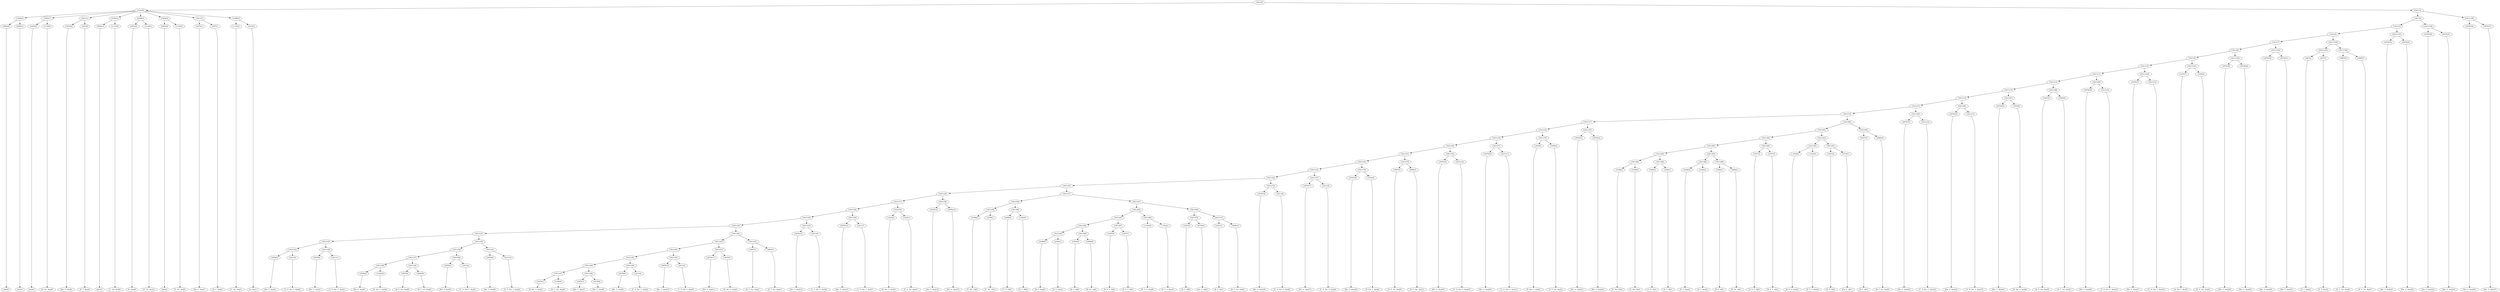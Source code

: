 digraph sample{
"L4952(0)"->"[Ais](0)"
"L4952(1)"->"[Ais](1)"
"L5262(0)"->"L4952(0)"
"L5262(0)"->"L4952(1)"
"L4952(2)"->"[Ais](2)"
"L1134(0)"->"[F  Gis  Ais](0)"
"L5262(1)"->"L4952(2)"
"L5262(1)"->"L1134(0)"
"L2076(0)"->"[Dis  G  Ais](0)"
"L407(0)"->"[D  F  Ais](0)"
"L5411(1)"->"L2076(0)"
"L5411(1)"->"L407(0)"
"L4952(3)"->"[Ais](3)"
"L1133(0)"->"[C  Gis  Ais](0)"
"L5262(2)"->"L4952(3)"
"L5262(2)"->"L1133(0)"
"L4374(0)"->"[G  Ais](0)"
"L1134(1)"->"[F  Gis  Ais](1)"
"L4384(0)"->"L4374(0)"
"L4384(0)"->"L1134(1)"
"L4952(4)"->"[Ais](4)"
"L1134(2)"->"[F  Gis  Ais](2)"
"L5262(3)"->"L4952(4)"
"L5262(3)"->"L1134(2)"
"L2076(1)"->"[Dis  G  Ais](1)"
"L407(1)"->"[D  F  Ais](1)"
"L5411(2)"->"L2076(1)"
"L5411(2)"->"L407(1)"
"L1133(1)"->"[C  Gis  Ais](1)"
"L4374(1)"->"[G  Ais](1)"
"L4386(0)"->"L1133(1)"
"L4386(0)"->"L4374(1)"
"L5103(0)"->"L5262(0)"
"L5103(0)"->"L5262(1)"
"L5103(0)"->"L5411(1)"
"L5103(0)"->"L5262(2)"
"L5103(0)"->"L4384(0)"
"L5103(0)"->"L5262(3)"
"L5103(0)"->"L5411(2)"
"L5103(0)"->"L4386(0)"
"L2076(2)"->"[Dis  G  Ais](2)"
"L2211(0)"->"[C  D  Dis  G  Ais](0)"
"L5411(33)"->"L2076(2)"
"L5411(33)"->"L2211(0)"
"L2076(3)"->"[Dis  G  Ais](3)"
"L2211(1)"->"[C  D  Dis  G  Ais](1)"
"L5411(34)"->"L2076(3)"
"L5411(34)"->"L2211(1)"
"L5411(32)"->"L5411(33)"
"L5411(32)"->"L5411(34)"
"L2076(4)"->"[Dis  G  Ais](4)"
"L1633(0)"->"[D  Dis  G  Ais](0)"
"L5411(38)"->"L2076(4)"
"L5411(38)"->"L1633(0)"
"L3047(0)"->"[D  E  Gis  Ais](0)"
"L4083(0)"->"[D  F  Gis  Ais](0)"
"L5411(39)"->"L3047(0)"
"L5411(39)"->"L4083(0)"
"L5411(37)"->"L5411(38)"
"L5411(37)"->"L5411(39)"
"L2076(5)"->"[Dis  G  Ais](5)"
"L2211(2)"->"[C  D  Dis  G  Ais](2)"
"L5411(40)"->"L2076(5)"
"L5411(40)"->"L2211(2)"
"L5411(36)"->"L5411(37)"
"L5411(36)"->"L5411(40)"
"L2076(6)"->"[Dis  G  Ais](6)"
"L2211(3)"->"[C  D  Dis  G  Ais](3)"
"L5411(41)"->"L2076(6)"
"L5411(41)"->"L2211(3)"
"L5411(35)"->"L5411(36)"
"L5411(35)"->"L5411(41)"
"L5411(31)"->"L5411(32)"
"L5411(31)"->"L5411(35)"
"L1633(1)"->"[D  Dis  G  Ais](1)"
"L3185(0)"->"[F  G  Gis  Ais](0)"
"L5411(47)"->"L1633(1)"
"L5411(47)"->"L3185(0)"
"L2076(7)"->"[Dis  G  Ais](7)"
"L2076(8)"->"[Dis  G  Ais](8)"
"L5411(48)"->"L2076(7)"
"L5411(48)"->"L2076(8)"
"L5411(46)"->"L5411(47)"
"L5411(46)"->"L5411(48)"
"L2076(9)"->"[Dis  G  Ais](9)"
"L2211(4)"->"[C  D  Dis  G  Ais](4)"
"L5411(49)"->"L2076(9)"
"L5411(49)"->"L2211(4)"
"L5411(45)"->"L5411(46)"
"L5411(45)"->"L5411(49)"
"L2076(10)"->"[Dis  G  Ais](10)"
"L2211(5)"->"[C  D  Dis  G  Ais](5)"
"L5411(50)"->"L2076(10)"
"L5411(50)"->"L2211(5)"
"L5411(44)"->"L5411(45)"
"L5411(44)"->"L5411(50)"
"L2076(11)"->"[Dis  G  Ais](11)"
"L1633(2)"->"[D  Dis  G  Ais](2)"
"L5411(51)"->"L2076(11)"
"L5411(51)"->"L1633(2)"
"L5411(43)"->"L5411(44)"
"L5411(43)"->"L5411(51)"
"L3047(1)"->"[D  E  Gis  Ais](1)"
"L4083(1)"->"[D  F  Gis  Ais](1)"
"L5411(52)"->"L3047(1)"
"L5411(52)"->"L4083(1)"
"L5411(42)"->"L5411(43)"
"L5411(42)"->"L5411(52)"
"L5411(30)"->"L5411(31)"
"L5411(30)"->"L5411(42)"
"L2076(12)"->"[Dis  G  Ais](12)"
"L2211(6)"->"[C  D  Dis  G  Ais](6)"
"L5411(53)"->"L2076(12)"
"L5411(53)"->"L2211(6)"
"L5411(29)"->"L5411(30)"
"L5411(29)"->"L5411(53)"
"L2076(13)"->"[Dis  G  Ais](13)"
"L2211(7)"->"[C  D  Dis  G  Ais](7)"
"L5411(54)"->"L2076(13)"
"L5411(54)"->"L2211(7)"
"L5411(28)"->"L5411(29)"
"L5411(28)"->"L5411(54)"
"L1633(3)"->"[D  Dis  G  Ais](3)"
"L3185(1)"->"[F  G  Gis  Ais](1)"
"L5411(55)"->"L1633(3)"
"L5411(55)"->"L3185(1)"
"L5411(27)"->"L5411(28)"
"L5411(27)"->"L5411(55)"
"L2076(14)"->"[Dis  G  Ais](14)"
"L2076(15)"->"[Dis  G  Ais](15)"
"L5411(56)"->"L2076(14)"
"L5411(56)"->"L2076(15)"
"L5411(26)"->"L5411(27)"
"L5411(26)"->"L5411(56)"
"L5198(0)"->"[C  Dis  G](0)"
"L5198(1)"->"[C  Dis  G](1)"
"L5411(59)"->"L5198(0)"
"L5411(59)"->"L5198(1)"
"L5296(0)"->"[C  D  G](0)"
"L3182(0)"->"[D  G  B](0)"
"L5411(60)"->"L5296(0)"
"L5411(60)"->"L3182(0)"
"L5411(58)"->"L5411(59)"
"L5411(58)"->"L5411(60)"
"L4180(0)"->"[D  G  Ais](0)"
"L4180(1)"->"[D  G  Ais](1)"
"L5411(65)"->"L4180(0)"
"L5411(65)"->"L4180(1)"
"L3562(0)"->"[D  G  A](0)"
"L4009(0)"->"[D  Fis  A](0)"
"L5411(66)"->"L3562(0)"
"L5411(66)"->"L4009(0)"
"L5411(64)"->"L5411(65)"
"L5411(64)"->"L5411(66)"
"L3337(0)"->"[D  E  F  A](0)"
"L3337(1)"->"[D  E  F  A](1)"
"L5411(67)"->"L3337(0)"
"L5411(67)"->"L3337(1)"
"L5411(63)"->"L5411(64)"
"L5411(63)"->"L5411(67)"
"L-1524(0)"->"[D  E  G  Ais](0)"
"L-1524(1)"->"[D  E  G  Ais](1)"
"L5411(68)"->"L-1524(0)"
"L5411(68)"->"L-1524(1)"
"L5411(62)"->"L5411(63)"
"L5411(62)"->"L5411(68)"
"L3207(0)"->"[D  F  A](0)"
"L2733(0)"->"[Cis  E  A](0)"
"L5411(70)"->"L3207(0)"
"L5411(70)"->"L2733(0)"
"L3207(1)"->"[D  F  A](1)"
"L4083(2)"->"[D  F  Gis  Ais](2)"
"L5411(71)"->"L3207(1)"
"L5411(71)"->"L4083(2)"
"L5411(69)"->"L5411(70)"
"L5411(69)"->"L5411(71)"
"L5411(61)"->"L5411(62)"
"L5411(61)"->"L5411(69)"
"L5411(57)"->"L5411(58)"
"L5411(57)"->"L5411(61)"
"L5411(25)"->"L5411(26)"
"L5411(25)"->"L5411(57)"
"L2076(16)"->"[Dis  G  Ais](16)"
"L2211(8)"->"[C  D  Dis  G  Ais](8)"
"L5411(72)"->"L2076(16)"
"L5411(72)"->"L2211(8)"
"L5411(24)"->"L5411(25)"
"L5411(24)"->"L5411(72)"
"L2076(17)"->"[Dis  G  Ais](17)"
"L2211(9)"->"[C  D  Dis  G  Ais](9)"
"L5411(73)"->"L2076(17)"
"L5411(73)"->"L2211(9)"
"L5411(23)"->"L5411(24)"
"L5411(23)"->"L5411(73)"
"L2076(18)"->"[Dis  G  Ais](18)"
"L1633(4)"->"[D  Dis  G  Ais](4)"
"L5411(74)"->"L2076(18)"
"L5411(74)"->"L1633(4)"
"L5411(22)"->"L5411(23)"
"L5411(22)"->"L5411(74)"
"L3047(2)"->"[D  E  Gis  Ais](2)"
"L4083(3)"->"[D  F  Gis  Ais](3)"
"L5411(75)"->"L3047(2)"
"L5411(75)"->"L4083(3)"
"L5411(21)"->"L5411(22)"
"L5411(21)"->"L5411(75)"
"L2076(19)"->"[Dis  G  Ais](19)"
"L2211(10)"->"[C  D  Dis  G  Ais](10)"
"L5411(76)"->"L2076(19)"
"L5411(76)"->"L2211(10)"
"L5411(20)"->"L5411(21)"
"L5411(20)"->"L5411(76)"
"L2076(20)"->"[Dis  G  Ais](20)"
"L2211(11)"->"[C  D  Dis  G  Ais](11)"
"L5411(77)"->"L2076(20)"
"L5411(77)"->"L2211(11)"
"L5411(19)"->"L5411(20)"
"L5411(19)"->"L5411(77)"
"L1633(5)"->"[D  Dis  G  Ais](5)"
"L3185(2)"->"[F  G  Gis  Ais](2)"
"L5411(78)"->"L1633(5)"
"L5411(78)"->"L3185(2)"
"L5411(18)"->"L5411(19)"
"L5411(18)"->"L5411(78)"
"L2076(21)"->"[Dis  G  Ais](21)"
"L2076(22)"->"[Dis  G  Ais](22)"
"L5411(79)"->"L2076(21)"
"L5411(79)"->"L2076(22)"
"L5411(17)"->"L5411(18)"
"L5411(17)"->"L5411(79)"
"L5198(2)"->"[C  Dis  G](2)"
"L5198(3)"->"[C  Dis  G](3)"
"L5411(85)"->"L5198(2)"
"L5411(85)"->"L5198(3)"
"L5296(1)"->"[C  D  G](1)"
"L3182(1)"->"[D  G  B](1)"
"L5411(86)"->"L5296(1)"
"L5411(86)"->"L3182(1)"
"L5411(84)"->"L5411(85)"
"L5411(84)"->"L5411(86)"
"L4180(2)"->"[D  G  Ais](2)"
"L4180(3)"->"[D  G  Ais](3)"
"L5411(88)"->"L4180(2)"
"L5411(88)"->"L4180(3)"
"L3562(1)"->"[D  G  A](1)"
"L4009(1)"->"[D  Fis  A](1)"
"L5411(89)"->"L3562(1)"
"L5411(89)"->"L4009(1)"
"L5411(87)"->"L5411(88)"
"L5411(87)"->"L5411(89)"
"L5411(83)"->"L5411(84)"
"L5411(83)"->"L5411(87)"
"L3337(2)"->"[D  E  F  A](2)"
"L3337(3)"->"[D  E  F  A](3)"
"L5411(90)"->"L3337(2)"
"L5411(90)"->"L3337(3)"
"L5411(82)"->"L5411(83)"
"L5411(82)"->"L5411(90)"
"L-1524(2)"->"[D  E  G  Ais](2)"
"L-1524(3)"->"[D  E  G  Ais](3)"
"L5411(92)"->"L-1524(2)"
"L5411(92)"->"L-1524(3)"
"L3207(2)"->"[D  F  A](2)"
"L2733(1)"->"[Cis  E  A](1)"
"L5411(93)"->"L3207(2)"
"L5411(93)"->"L2733(1)"
"L5411(91)"->"L5411(92)"
"L5411(91)"->"L5411(93)"
"L5411(81)"->"L5411(82)"
"L5411(81)"->"L5411(91)"
"L3207(3)"->"[D  F  A](3)"
"L4083(4)"->"[D  F  Gis  Ais](4)"
"L5411(94)"->"L3207(3)"
"L5411(94)"->"L4083(4)"
"L5411(80)"->"L5411(81)"
"L5411(80)"->"L5411(94)"
"L5411(16)"->"L5411(17)"
"L5411(16)"->"L5411(80)"
"L2076(23)"->"[Dis  G  Ais](23)"
"L2211(12)"->"[C  D  Dis  G  Ais](12)"
"L5411(95)"->"L2076(23)"
"L5411(95)"->"L2211(12)"
"L5411(15)"->"L5411(16)"
"L5411(15)"->"L5411(95)"
"L2076(24)"->"[Dis  G  Ais](24)"
"L2211(13)"->"[C  D  Dis  G  Ais](13)"
"L5411(96)"->"L2076(24)"
"L5411(96)"->"L2211(13)"
"L5411(14)"->"L5411(15)"
"L5411(14)"->"L5411(96)"
"L2076(25)"->"[Dis  G  Ais](25)"
"L1633(6)"->"[D  Dis  G  Ais](6)"
"L5411(97)"->"L2076(25)"
"L5411(97)"->"L1633(6)"
"L5411(13)"->"L5411(14)"
"L5411(13)"->"L5411(97)"
"L3047(3)"->"[D  E  Gis  Ais](3)"
"L4083(5)"->"[D  F  Gis  Ais](5)"
"L5411(98)"->"L3047(3)"
"L5411(98)"->"L4083(5)"
"L5411(12)"->"L5411(13)"
"L5411(12)"->"L5411(98)"
"L2076(26)"->"[Dis  G  Ais](26)"
"L2211(14)"->"[C  D  Dis  G  Ais](14)"
"L5411(99)"->"L2076(26)"
"L5411(99)"->"L2211(14)"
"L5411(11)"->"L5411(12)"
"L5411(11)"->"L5411(99)"
"L2076(27)"->"[Dis  G  Ais](27)"
"L2211(15)"->"[C  D  Dis  G  Ais](15)"
"L5411(100)"->"L2076(27)"
"L5411(100)"->"L2211(15)"
"L5411(10)"->"L5411(11)"
"L5411(10)"->"L5411(100)"
"L1633(7)"->"[D  Dis  G  Ais](7)"
"L3185(3)"->"[F  G  Gis  Ais](3)"
"L5411(101)"->"L1633(7)"
"L5411(101)"->"L3185(3)"
"L5411(9)"->"L5411(10)"
"L5411(9)"->"L5411(101)"
"L2076(28)"->"[Dis  G  Ais](28)"
"L2076(29)"->"[Dis  G  Ais](29)"
"L5411(102)"->"L2076(28)"
"L5411(102)"->"L2076(29)"
"L5411(8)"->"L5411(9)"
"L5411(8)"->"L5411(102)"
"L2076(30)"->"[Dis  G  Ais](30)"
"L2076(31)"->"[Dis  G  Ais](31)"
"L5411(103)"->"L2076(30)"
"L5411(103)"->"L2076(31)"
"L5411(7)"->"L5411(8)"
"L5411(7)"->"L5411(103)"
"L407(2)"->"[D  F  Ais](2)"
"L407(3)"->"[D  F  Ais](3)"
"L5411(105)"->"L407(2)"
"L5411(105)"->"L407(3)"
"L4083(6)"->"[D  F  Gis  Ais](6)"
"L4083(7)"->"[D  F  Gis  Ais](7)"
"L5411(106)"->"L4083(6)"
"L5411(106)"->"L4083(7)"
"L5411(104)"->"L5411(105)"
"L5411(104)"->"L5411(106)"
"L5411(6)"->"L5411(7)"
"L5411(6)"->"L5411(104)"
"L2076(32)"->"[Dis  G  Ais](32)"
"L2076(33)"->"[Dis  G  Ais](33)"
"L5411(107)"->"L2076(32)"
"L5411(107)"->"L2076(33)"
"L5411(5)"->"L5411(6)"
"L5411(5)"->"L5411(107)"
"L2076(34)"->"[Dis  G  Ais](34)"
"L2076(35)"->"[Dis  G  Ais](35)"
"L5411(108)"->"L2076(34)"
"L5411(108)"->"L2076(35)"
"L5411(4)"->"L5411(5)"
"L5411(4)"->"L5411(108)"
"L2076(36)"->"[Dis  G  Ais](36)"
"L2076(37)"->"[Dis  G  Ais](37)"
"L5411(109)"->"L2076(36)"
"L5411(109)"->"L2076(37)"
"L5411(3)"->"L5411(4)"
"L5411(3)"->"L5411(109)"
"L5411(0)"->"L5103(0)"
"L5411(0)"->"L5411(3)"
{rank = min; "L5411(0)"}
{rank = same; "L5103(0)"; "L5411(3)";}
{rank = same; "L5262(0)"; "L5262(1)"; "L5411(1)"; "L5262(2)"; "L4384(0)"; "L5262(3)"; "L5411(2)"; "L4386(0)"; "L5411(4)"; "L5411(109)";}
{rank = same; "L4952(0)"; "L4952(1)"; "L4952(2)"; "L1134(0)"; "L2076(0)"; "L407(0)"; "L4952(3)"; "L1133(0)"; "L4374(0)"; "L1134(1)"; "L4952(4)"; "L1134(2)"; "L2076(1)"; "L407(1)"; "L1133(1)"; "L4374(1)"; "L5411(5)"; "L5411(108)"; "L2076(36)"; "L2076(37)";}
{rank = same; "L5411(6)"; "L5411(107)"; "L2076(34)"; "L2076(35)";}
{rank = same; "L5411(7)"; "L5411(104)"; "L2076(32)"; "L2076(33)";}
{rank = same; "L5411(8)"; "L5411(103)"; "L5411(105)"; "L5411(106)";}
{rank = same; "L5411(9)"; "L5411(102)"; "L2076(30)"; "L2076(31)"; "L407(2)"; "L407(3)"; "L4083(6)"; "L4083(7)";}
{rank = same; "L5411(10)"; "L5411(101)"; "L2076(28)"; "L2076(29)";}
{rank = same; "L5411(11)"; "L5411(100)"; "L1633(7)"; "L3185(3)";}
{rank = same; "L5411(12)"; "L5411(99)"; "L2076(27)"; "L2211(15)";}
{rank = same; "L5411(13)"; "L5411(98)"; "L2076(26)"; "L2211(14)";}
{rank = same; "L5411(14)"; "L5411(97)"; "L3047(3)"; "L4083(5)";}
{rank = same; "L5411(15)"; "L5411(96)"; "L2076(25)"; "L1633(6)";}
{rank = same; "L5411(16)"; "L5411(95)"; "L2076(24)"; "L2211(13)";}
{rank = same; "L5411(17)"; "L5411(80)"; "L2076(23)"; "L2211(12)";}
{rank = same; "L5411(18)"; "L5411(79)"; "L5411(81)"; "L5411(94)";}
{rank = same; "L5411(19)"; "L5411(78)"; "L2076(21)"; "L2076(22)"; "L5411(82)"; "L5411(91)"; "L3207(3)"; "L4083(4)";}
{rank = same; "L5411(20)"; "L5411(77)"; "L1633(5)"; "L3185(2)"; "L5411(83)"; "L5411(90)"; "L5411(92)"; "L5411(93)";}
{rank = same; "L5411(21)"; "L5411(76)"; "L2076(20)"; "L2211(11)"; "L5411(84)"; "L5411(87)"; "L3337(2)"; "L3337(3)"; "L-1524(2)"; "L-1524(3)"; "L3207(2)"; "L2733(1)";}
{rank = same; "L5411(22)"; "L5411(75)"; "L2076(19)"; "L2211(10)"; "L5411(85)"; "L5411(86)"; "L5411(88)"; "L5411(89)";}
{rank = same; "L5411(23)"; "L5411(74)"; "L3047(2)"; "L4083(3)"; "L5198(2)"; "L5198(3)"; "L5296(1)"; "L3182(1)"; "L4180(2)"; "L4180(3)"; "L3562(1)"; "L4009(1)";}
{rank = same; "L5411(24)"; "L5411(73)"; "L2076(18)"; "L1633(4)";}
{rank = same; "L5411(25)"; "L5411(72)"; "L2076(17)"; "L2211(9)";}
{rank = same; "L5411(26)"; "L5411(57)"; "L2076(16)"; "L2211(8)";}
{rank = same; "L5411(27)"; "L5411(56)"; "L5411(58)"; "L5411(61)";}
{rank = same; "L5411(28)"; "L5411(55)"; "L2076(14)"; "L2076(15)"; "L5411(59)"; "L5411(60)"; "L5411(62)"; "L5411(69)";}
{rank = same; "L5411(29)"; "L5411(54)"; "L1633(3)"; "L3185(1)"; "L5198(0)"; "L5198(1)"; "L5296(0)"; "L3182(0)"; "L5411(63)"; "L5411(68)"; "L5411(70)"; "L5411(71)";}
{rank = same; "L5411(30)"; "L5411(53)"; "L2076(13)"; "L2211(7)"; "L5411(64)"; "L5411(67)"; "L-1524(0)"; "L-1524(1)"; "L3207(0)"; "L2733(0)"; "L3207(1)"; "L4083(2)";}
{rank = same; "L5411(31)"; "L5411(42)"; "L2076(12)"; "L2211(6)"; "L5411(65)"; "L5411(66)"; "L3337(0)"; "L3337(1)";}
{rank = same; "L5411(32)"; "L5411(35)"; "L5411(43)"; "L5411(52)"; "L4180(0)"; "L4180(1)"; "L3562(0)"; "L4009(0)";}
{rank = same; "L5411(33)"; "L5411(34)"; "L5411(36)"; "L5411(41)"; "L5411(44)"; "L5411(51)"; "L3047(1)"; "L4083(1)";}
{rank = same; "L2076(2)"; "L2211(0)"; "L2076(3)"; "L2211(1)"; "L5411(37)"; "L5411(40)"; "L2076(6)"; "L2211(3)"; "L5411(45)"; "L5411(50)"; "L2076(11)"; "L1633(2)";}
{rank = same; "L5411(38)"; "L5411(39)"; "L2076(5)"; "L2211(2)"; "L5411(46)"; "L5411(49)"; "L2076(10)"; "L2211(5)";}
{rank = same; "L2076(4)"; "L1633(0)"; "L3047(0)"; "L4083(0)"; "L5411(47)"; "L5411(48)"; "L2076(9)"; "L2211(4)";}
{rank = same; "L1633(1)"; "L3185(0)"; "L2076(7)"; "L2076(8)";}
{rank = max; "[Ais](0)"; "[Ais](1)"; "[Ais](2)"; "[Ais](3)"; "[Ais](4)"; "[C  D  Dis  G  Ais](0)"; "[C  D  Dis  G  Ais](1)"; "[C  D  Dis  G  Ais](10)"; "[C  D  Dis  G  Ais](11)"; "[C  D  Dis  G  Ais](12)"; "[C  D  Dis  G  Ais](13)"; "[C  D  Dis  G  Ais](14)"; "[C  D  Dis  G  Ais](15)"; "[C  D  Dis  G  Ais](2)"; "[C  D  Dis  G  Ais](3)"; "[C  D  Dis  G  Ais](4)"; "[C  D  Dis  G  Ais](5)"; "[C  D  Dis  G  Ais](6)"; "[C  D  Dis  G  Ais](7)"; "[C  D  Dis  G  Ais](8)"; "[C  D  Dis  G  Ais](9)"; "[C  D  G](0)"; "[C  D  G](1)"; "[C  Dis  G](0)"; "[C  Dis  G](1)"; "[C  Dis  G](2)"; "[C  Dis  G](3)"; "[C  Gis  Ais](0)"; "[C  Gis  Ais](1)"; "[Cis  E  A](0)"; "[Cis  E  A](1)"; "[D  Dis  G  Ais](0)"; "[D  Dis  G  Ais](1)"; "[D  Dis  G  Ais](2)"; "[D  Dis  G  Ais](3)"; "[D  Dis  G  Ais](4)"; "[D  Dis  G  Ais](5)"; "[D  Dis  G  Ais](6)"; "[D  Dis  G  Ais](7)"; "[D  E  F  A](0)"; "[D  E  F  A](1)"; "[D  E  F  A](2)"; "[D  E  F  A](3)"; "[D  E  G  Ais](0)"; "[D  E  G  Ais](1)"; "[D  E  G  Ais](2)"; "[D  E  G  Ais](3)"; "[D  E  Gis  Ais](0)"; "[D  E  Gis  Ais](1)"; "[D  E  Gis  Ais](2)"; "[D  E  Gis  Ais](3)"; "[D  F  A](0)"; "[D  F  A](1)"; "[D  F  A](2)"; "[D  F  A](3)"; "[D  F  Ais](0)"; "[D  F  Ais](1)"; "[D  F  Ais](2)"; "[D  F  Ais](3)"; "[D  F  Gis  Ais](0)"; "[D  F  Gis  Ais](1)"; "[D  F  Gis  Ais](2)"; "[D  F  Gis  Ais](3)"; "[D  F  Gis  Ais](4)"; "[D  F  Gis  Ais](5)"; "[D  F  Gis  Ais](6)"; "[D  F  Gis  Ais](7)"; "[D  Fis  A](0)"; "[D  Fis  A](1)"; "[D  G  A](0)"; "[D  G  A](1)"; "[D  G  Ais](0)"; "[D  G  Ais](1)"; "[D  G  Ais](2)"; "[D  G  Ais](3)"; "[D  G  B](0)"; "[D  G  B](1)"; "[Dis  G  Ais](0)"; "[Dis  G  Ais](1)"; "[Dis  G  Ais](10)"; "[Dis  G  Ais](11)"; "[Dis  G  Ais](12)"; "[Dis  G  Ais](13)"; "[Dis  G  Ais](14)"; "[Dis  G  Ais](15)"; "[Dis  G  Ais](16)"; "[Dis  G  Ais](17)"; "[Dis  G  Ais](18)"; "[Dis  G  Ais](19)"; "[Dis  G  Ais](2)"; "[Dis  G  Ais](20)"; "[Dis  G  Ais](21)"; "[Dis  G  Ais](22)"; "[Dis  G  Ais](23)"; "[Dis  G  Ais](24)"; "[Dis  G  Ais](25)"; "[Dis  G  Ais](26)"; "[Dis  G  Ais](27)"; "[Dis  G  Ais](28)"; "[Dis  G  Ais](29)"; "[Dis  G  Ais](3)"; "[Dis  G  Ais](30)"; "[Dis  G  Ais](31)"; "[Dis  G  Ais](32)"; "[Dis  G  Ais](33)"; "[Dis  G  Ais](34)"; "[Dis  G  Ais](35)"; "[Dis  G  Ais](36)"; "[Dis  G  Ais](37)"; "[Dis  G  Ais](4)"; "[Dis  G  Ais](5)"; "[Dis  G  Ais](6)"; "[Dis  G  Ais](7)"; "[Dis  G  Ais](8)"; "[Dis  G  Ais](9)"; "[F  G  Gis  Ais](0)"; "[F  G  Gis  Ais](1)"; "[F  G  Gis  Ais](2)"; "[F  G  Gis  Ais](3)"; "[F  Gis  Ais](0)"; "[F  Gis  Ais](1)"; "[F  Gis  Ais](2)"; "[G  Ais](0)"; "[G  Ais](1)";}
}